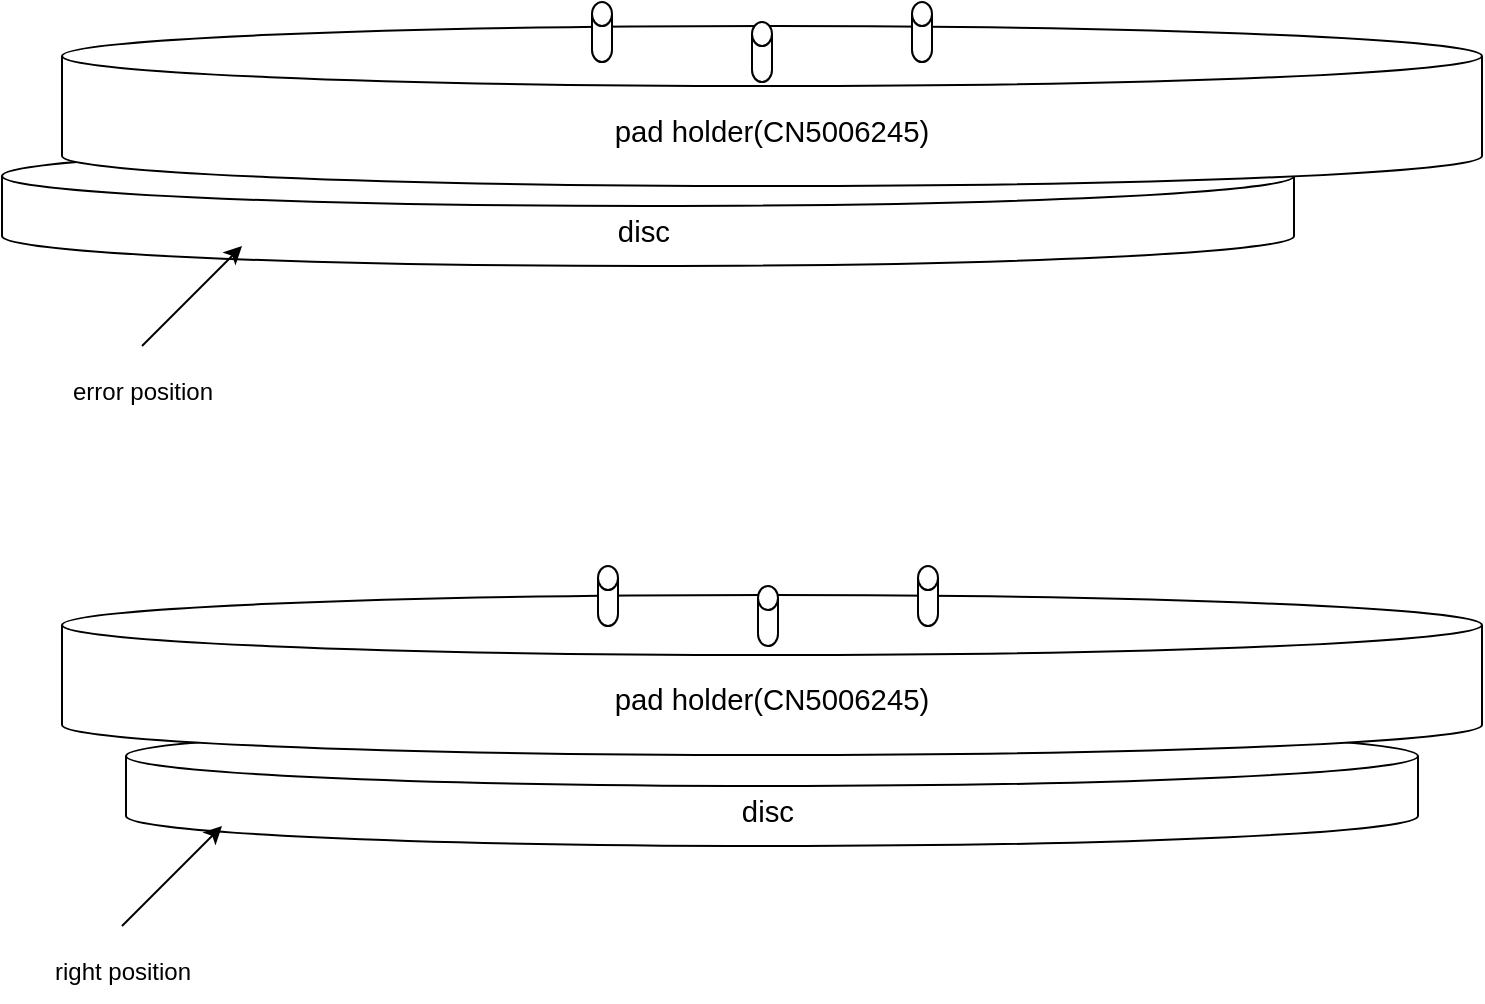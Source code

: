 <mxfile version="24.2.1" type="github">
  <diagram name="第 1 页" id="vhgv0iih_B8nxHNUvkEL">
    <mxGraphModel dx="1195" dy="622" grid="1" gridSize="10" guides="1" tooltips="1" connect="1" arrows="1" fold="1" page="1" pageScale="1" pageWidth="827" pageHeight="1169" math="0" shadow="0">
      <root>
        <mxCell id="0" />
        <mxCell id="1" parent="0" />
        <mxCell id="oubUcm6TJSGz5ziwkFrn-1" value="&lt;span style=&quot;font-size:11.0pt;font-family:&lt;br/&gt;&amp;quot;Calibri&amp;quot;,sans-serif;mso-fareast-font-family:等线;mso-fareast-theme-font:minor-fareast;&lt;br/&gt;mso-ligatures:standardcontextual;mso-ansi-language:EN-US;mso-fareast-language:&lt;br/&gt;EN-US;mso-bidi-language:AR-SA&quot; lang=&quot;EN-US&quot;&gt;disc&amp;nbsp;&lt;/span&gt;" style="shape=cylinder3;whiteSpace=wrap;html=1;boundedLbl=1;backgroundOutline=1;size=15;" vertex="1" parent="1">
          <mxGeometry x="70" y="320" width="646" height="60" as="geometry" />
        </mxCell>
        <mxCell id="oubUcm6TJSGz5ziwkFrn-3" value="&lt;span style=&quot;font-size:11.0pt;font-family:&lt;br/&gt;&amp;quot;Calibri&amp;quot;,sans-serif;mso-fareast-font-family:等线;mso-fareast-theme-font:minor-fareast;&lt;br/&gt;mso-ligatures:standardcontextual;mso-ansi-language:EN-US;mso-fareast-language:&lt;br/&gt;EN-US;mso-bidi-language:AR-SA&quot; lang=&quot;EN-US&quot;&gt;pad holder(&lt;span style=&quot;font-size: 11pt; background-color: initial;&quot;&gt;CN5006245&lt;/span&gt;&lt;span style=&quot;font-size: 11pt; background-color: initial;&quot;&gt;)&lt;/span&gt;&lt;br&gt;&lt;/span&gt;" style="shape=cylinder3;whiteSpace=wrap;html=1;boundedLbl=1;backgroundOutline=1;size=15;" vertex="1" parent="1">
          <mxGeometry x="100" y="260" width="710" height="80" as="geometry" />
        </mxCell>
        <mxCell id="oubUcm6TJSGz5ziwkFrn-5" value="" style="shape=cylinder3;whiteSpace=wrap;html=1;boundedLbl=1;backgroundOutline=1;size=6;" vertex="1" parent="1">
          <mxGeometry x="525" y="248" width="10" height="30" as="geometry" />
        </mxCell>
        <mxCell id="oubUcm6TJSGz5ziwkFrn-8" value="" style="endArrow=classic;html=1;rounded=0;" edge="1" parent="1">
          <mxGeometry width="50" height="50" relative="1" as="geometry">
            <mxPoint x="140" y="420" as="sourcePoint" />
            <mxPoint x="190" y="370" as="targetPoint" />
          </mxGeometry>
        </mxCell>
        <mxCell id="oubUcm6TJSGz5ziwkFrn-9" value="error position" style="text;html=1;align=center;verticalAlign=middle;resizable=0;points=[];autosize=1;strokeColor=none;fillColor=none;" vertex="1" parent="1">
          <mxGeometry x="95" y="428" width="90" height="30" as="geometry" />
        </mxCell>
        <mxCell id="oubUcm6TJSGz5ziwkFrn-17" value="&lt;span style=&quot;font-size:11.0pt;font-family:&lt;br/&gt;&amp;quot;Calibri&amp;quot;,sans-serif;mso-fareast-font-family:等线;mso-fareast-theme-font:minor-fareast;&lt;br/&gt;mso-ligatures:standardcontextual;mso-ansi-language:EN-US;mso-fareast-language:&lt;br/&gt;EN-US;mso-bidi-language:AR-SA&quot; lang=&quot;EN-US&quot;&gt;disc&amp;nbsp;&lt;/span&gt;" style="shape=cylinder3;whiteSpace=wrap;html=1;boundedLbl=1;backgroundOutline=1;size=15;" vertex="1" parent="1">
          <mxGeometry x="132" y="610" width="646" height="60" as="geometry" />
        </mxCell>
        <mxCell id="oubUcm6TJSGz5ziwkFrn-18" value="&lt;span style=&quot;font-size:11.0pt;font-family:&lt;br/&gt;&amp;quot;Calibri&amp;quot;,sans-serif;mso-fareast-font-family:等线;mso-fareast-theme-font:minor-fareast;&lt;br/&gt;mso-ligatures:standardcontextual;mso-ansi-language:EN-US;mso-fareast-language:&lt;br/&gt;EN-US;mso-bidi-language:AR-SA&quot; lang=&quot;EN-US&quot;&gt;pad holder(&lt;span style=&quot;font-size: 11pt; background-color: initial;&quot;&gt;CN5006245&lt;/span&gt;&lt;span style=&quot;font-size: 11pt; background-color: initial;&quot;&gt;)&lt;/span&gt;&lt;br&gt;&lt;/span&gt;" style="shape=cylinder3;whiteSpace=wrap;html=1;boundedLbl=1;backgroundOutline=1;size=15;" vertex="1" parent="1">
          <mxGeometry x="100" y="544.5" width="710" height="80" as="geometry" />
        </mxCell>
        <mxCell id="oubUcm6TJSGz5ziwkFrn-22" value="" style="endArrow=classic;html=1;rounded=0;" edge="1" parent="1">
          <mxGeometry width="50" height="50" relative="1" as="geometry">
            <mxPoint x="130" y="710" as="sourcePoint" />
            <mxPoint x="180" y="660" as="targetPoint" />
          </mxGeometry>
        </mxCell>
        <mxCell id="oubUcm6TJSGz5ziwkFrn-23" value="right position" style="text;html=1;align=center;verticalAlign=middle;resizable=0;points=[];autosize=1;strokeColor=none;fillColor=none;" vertex="1" parent="1">
          <mxGeometry x="85" y="718" width="90" height="30" as="geometry" />
        </mxCell>
        <mxCell id="oubUcm6TJSGz5ziwkFrn-24" value="" style="shape=cylinder3;whiteSpace=wrap;html=1;boundedLbl=1;backgroundOutline=1;size=6;" vertex="1" parent="1">
          <mxGeometry x="445" y="258" width="10" height="30" as="geometry" />
        </mxCell>
        <mxCell id="oubUcm6TJSGz5ziwkFrn-25" value="" style="shape=cylinder3;whiteSpace=wrap;html=1;boundedLbl=1;backgroundOutline=1;size=6;" vertex="1" parent="1">
          <mxGeometry x="365" y="248" width="10" height="30" as="geometry" />
        </mxCell>
        <mxCell id="oubUcm6TJSGz5ziwkFrn-26" value="" style="shape=cylinder3;whiteSpace=wrap;html=1;boundedLbl=1;backgroundOutline=1;size=6;" vertex="1" parent="1">
          <mxGeometry x="528" y="530" width="10" height="30" as="geometry" />
        </mxCell>
        <mxCell id="oubUcm6TJSGz5ziwkFrn-27" value="" style="shape=cylinder3;whiteSpace=wrap;html=1;boundedLbl=1;backgroundOutline=1;size=6;" vertex="1" parent="1">
          <mxGeometry x="448" y="540" width="10" height="30" as="geometry" />
        </mxCell>
        <mxCell id="oubUcm6TJSGz5ziwkFrn-28" value="" style="shape=cylinder3;whiteSpace=wrap;html=1;boundedLbl=1;backgroundOutline=1;size=6;" vertex="1" parent="1">
          <mxGeometry x="368" y="530" width="10" height="30" as="geometry" />
        </mxCell>
      </root>
    </mxGraphModel>
  </diagram>
</mxfile>
